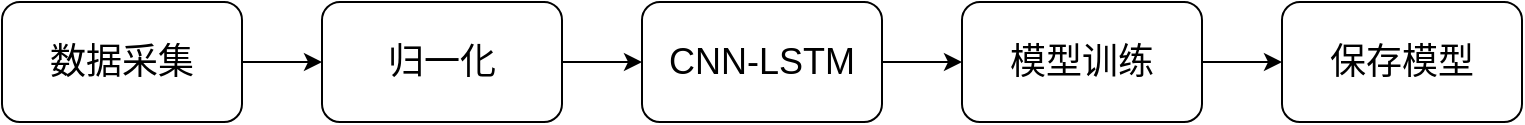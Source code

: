 <mxfile version="20.8.20" type="github">
  <diagram name="第 1 页" id="0mPGPWmxAc0x_bvWb5pE">
    <mxGraphModel dx="1050" dy="587" grid="1" gridSize="10" guides="1" tooltips="1" connect="1" arrows="1" fold="1" page="1" pageScale="1" pageWidth="827" pageHeight="1169" math="0" shadow="0">
      <root>
        <mxCell id="0" />
        <mxCell id="1" parent="0" />
        <mxCell id="AxY4uTv37RIyDxMi8wGr-3" value="" style="edgeStyle=orthogonalEdgeStyle;rounded=0;orthogonalLoop=1;jettySize=auto;html=1;" parent="1" source="AxY4uTv37RIyDxMi8wGr-1" target="AxY4uTv37RIyDxMi8wGr-2" edge="1">
          <mxGeometry relative="1" as="geometry" />
        </mxCell>
        <mxCell id="AxY4uTv37RIyDxMi8wGr-1" value="&lt;font style=&quot;font-size: 18px;&quot;&gt;数据采集&lt;/font&gt;" style="rounded=1;whiteSpace=wrap;html=1;" parent="1" vertex="1">
          <mxGeometry x="10" y="190" width="120" height="60" as="geometry" />
        </mxCell>
        <mxCell id="AxY4uTv37RIyDxMi8wGr-5" value="" style="edgeStyle=orthogonalEdgeStyle;rounded=0;orthogonalLoop=1;jettySize=auto;html=1;" parent="1" source="AxY4uTv37RIyDxMi8wGr-2" target="AxY4uTv37RIyDxMi8wGr-4" edge="1">
          <mxGeometry relative="1" as="geometry" />
        </mxCell>
        <mxCell id="AxY4uTv37RIyDxMi8wGr-2" value="&lt;font style=&quot;font-size: 18px;&quot;&gt;归一化&lt;/font&gt;" style="rounded=1;whiteSpace=wrap;html=1;" parent="1" vertex="1">
          <mxGeometry x="170" y="190" width="120" height="60" as="geometry" />
        </mxCell>
        <mxCell id="AxY4uTv37RIyDxMi8wGr-8" value="" style="edgeStyle=orthogonalEdgeStyle;rounded=0;orthogonalLoop=1;jettySize=auto;html=1;" parent="1" source="AxY4uTv37RIyDxMi8wGr-4" target="AxY4uTv37RIyDxMi8wGr-6" edge="1">
          <mxGeometry relative="1" as="geometry" />
        </mxCell>
        <mxCell id="AxY4uTv37RIyDxMi8wGr-4" value="&lt;font style=&quot;font-size: 18px;&quot;&gt;CNN-LSTM&lt;/font&gt;" style="rounded=1;whiteSpace=wrap;html=1;" parent="1" vertex="1">
          <mxGeometry x="330" y="190" width="120" height="60" as="geometry" />
        </mxCell>
        <mxCell id="AxY4uTv37RIyDxMi8wGr-9" value="" style="edgeStyle=orthogonalEdgeStyle;rounded=0;orthogonalLoop=1;jettySize=auto;html=1;" parent="1" source="AxY4uTv37RIyDxMi8wGr-6" target="AxY4uTv37RIyDxMi8wGr-7" edge="1">
          <mxGeometry relative="1" as="geometry" />
        </mxCell>
        <mxCell id="AxY4uTv37RIyDxMi8wGr-6" value="&lt;font style=&quot;font-size: 18px;&quot;&gt;模型训练&lt;/font&gt;" style="rounded=1;whiteSpace=wrap;html=1;" parent="1" vertex="1">
          <mxGeometry x="490" y="190" width="120" height="60" as="geometry" />
        </mxCell>
        <mxCell id="AxY4uTv37RIyDxMi8wGr-7" value="&lt;font style=&quot;font-size: 18px;&quot;&gt;保存模型&lt;/font&gt;" style="rounded=1;whiteSpace=wrap;html=1;" parent="1" vertex="1">
          <mxGeometry x="650" y="190" width="120" height="60" as="geometry" />
        </mxCell>
      </root>
    </mxGraphModel>
  </diagram>
</mxfile>
